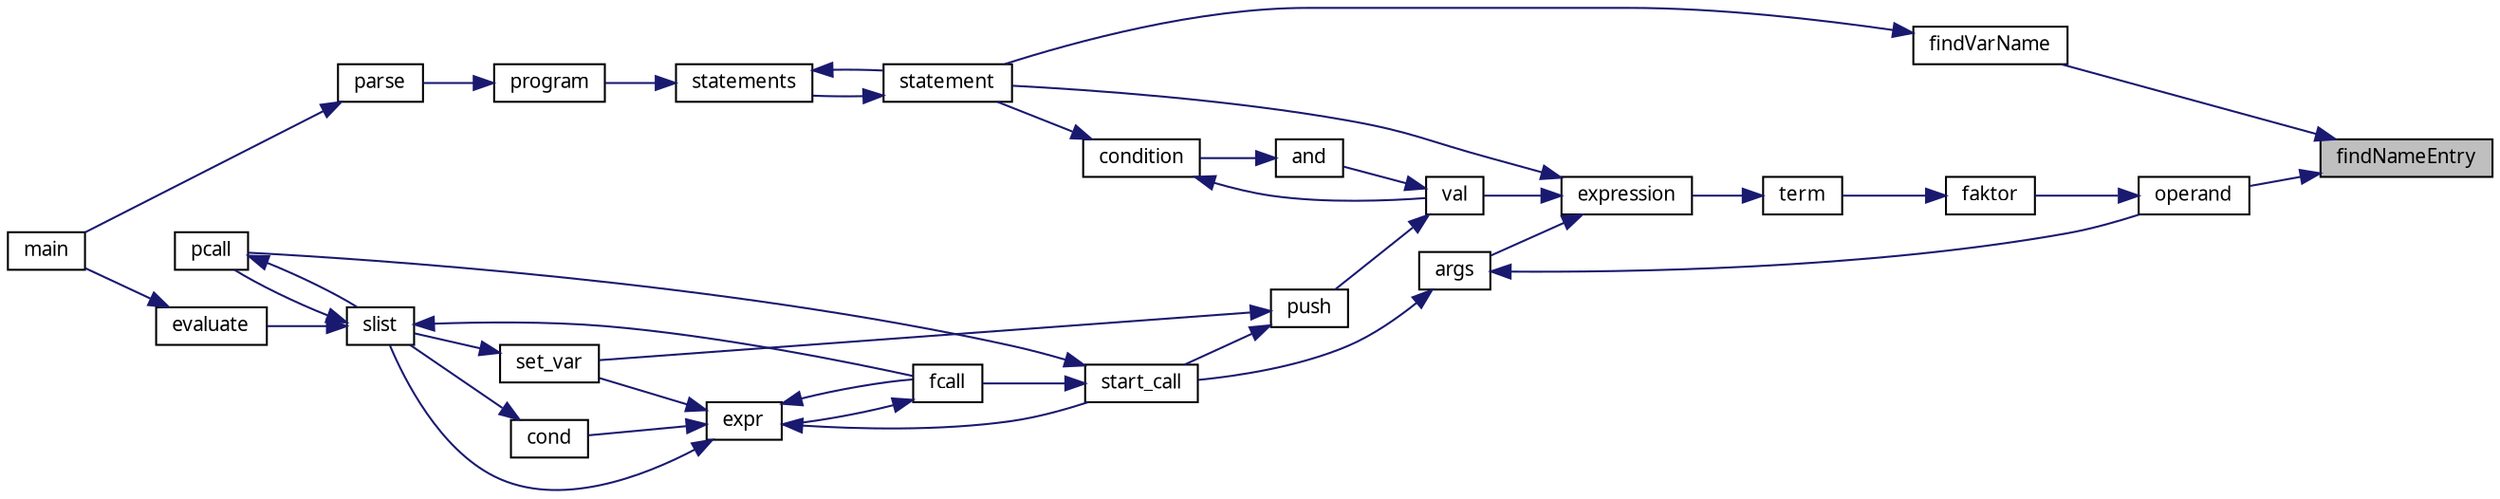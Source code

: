 digraph "findNameEntry"
{
 // LATEX_PDF_SIZE
  edge [fontname="LiberationSans-Regular.ttf",fontsize="10",labelfontname="LiberationSans-Regular.ttf",labelfontsize="10"];
  node [fontname="LiberationSans-Regular.ttf",fontsize="10",shape=record];
  rankdir="RL";
  Node1 [label="findNameEntry",height=0.2,width=0.4,color="black", fillcolor="grey75", style="filled", fontcolor="black",tooltip=" "];
  Node1 -> Node2 [dir="back",color="midnightblue",fontsize="10",style="solid",fontname="LiberationSans-Regular.ttf"];
  Node2 [label="findVarName",height=0.2,width=0.4,color="black", fillcolor="white", style="filled",URL="$parse_8c.html#a9e0fdb2c5bb35742441bd56faf228870",tooltip=" "];
  Node2 -> Node3 [dir="back",color="midnightblue",fontsize="10",style="solid",fontname="LiberationSans-Regular.ttf"];
  Node3 [label="statement",height=0.2,width=0.4,color="black", fillcolor="white", style="filled",URL="$parse_8c.html#a9e6d6b84363b9a09819543e0e7c6cec5",tooltip=" "];
  Node3 -> Node4 [dir="back",color="midnightblue",fontsize="10",style="solid",fontname="LiberationSans-Regular.ttf"];
  Node4 [label="statements",height=0.2,width=0.4,color="black", fillcolor="white", style="filled",URL="$parse_8c.html#ada9012541773d9eeb63c4a4824786280",tooltip=" "];
  Node4 -> Node5 [dir="back",color="midnightblue",fontsize="10",style="solid",fontname="LiberationSans-Regular.ttf"];
  Node5 [label="program",height=0.2,width=0.4,color="black", fillcolor="white", style="filled",URL="$parse_8c.html#ab260874fc41b7e3057c449f2058e1d03",tooltip=" "];
  Node5 -> Node6 [dir="back",color="midnightblue",fontsize="10",style="solid",fontname="LiberationSans-Regular.ttf"];
  Node6 [label="parse",height=0.2,width=0.4,color="black", fillcolor="white", style="filled",URL="$parse_8c.html#a7bdf8bcb618f165019eb852b26fc6982",tooltip="Hauptfunktion des Parser."];
  Node6 -> Node7 [dir="back",color="midnightblue",fontsize="10",style="solid",fontname="LiberationSans-Regular.ttf"];
  Node7 [label="main",height=0.2,width=0.4,color="black", fillcolor="white", style="filled",URL="$main_8c.html#ac0f2228420376f4db7e1274f2b41667c",tooltip=" "];
  Node4 -> Node3 [dir="back",color="midnightblue",fontsize="10",style="solid",fontname="LiberationSans-Regular.ttf"];
  Node1 -> Node8 [dir="back",color="midnightblue",fontsize="10",style="solid",fontname="LiberationSans-Regular.ttf"];
  Node8 [label="operand",height=0.2,width=0.4,color="black", fillcolor="white", style="filled",URL="$parse_8c.html#ab9515122dd01b9c3bf6934505b9d6106",tooltip=" "];
  Node8 -> Node9 [dir="back",color="midnightblue",fontsize="10",style="solid",fontname="LiberationSans-Regular.ttf"];
  Node9 [label="faktor",height=0.2,width=0.4,color="black", fillcolor="white", style="filled",URL="$parse_8c.html#a340afd1a010d6fc6a7d4ed1f4cd0abbf",tooltip=" "];
  Node9 -> Node10 [dir="back",color="midnightblue",fontsize="10",style="solid",fontname="LiberationSans-Regular.ttf"];
  Node10 [label="term",height=0.2,width=0.4,color="black", fillcolor="white", style="filled",URL="$parse_8c.html#a8455fef910204ded541f8f1aa43f2a69",tooltip="Parsen von Termen."];
  Node10 -> Node11 [dir="back",color="midnightblue",fontsize="10",style="solid",fontname="LiberationSans-Regular.ttf"];
  Node11 [label="expression",height=0.2,width=0.4,color="black", fillcolor="white", style="filled",URL="$parse_8c.html#ae1b73fa9a679f12f99603a8e036f29a1",tooltip=" "];
  Node11 -> Node12 [dir="back",color="midnightblue",fontsize="10",style="solid",fontname="LiberationSans-Regular.ttf"];
  Node12 [label="args",height=0.2,width=0.4,color="black", fillcolor="white", style="filled",URL="$parse_8c.html#a2163d6cb4e700c66c35600edcc97aee7",tooltip=" "];
  Node12 -> Node8 [dir="back",color="midnightblue",fontsize="10",style="solid",fontname="LiberationSans-Regular.ttf"];
  Node12 -> Node13 [dir="back",color="midnightblue",fontsize="10",style="solid",fontname="LiberationSans-Regular.ttf"];
  Node13 [label="start_call",height=0.2,width=0.4,color="black", fillcolor="white", style="filled",URL="$eval_8c.html#aae26c99fcd5b82d115189b1122f5d0a0",tooltip=" "];
  Node13 -> Node14 [dir="back",color="midnightblue",fontsize="10",style="solid",fontname="LiberationSans-Regular.ttf"];
  Node14 [label="fcall",height=0.2,width=0.4,color="black", fillcolor="white", style="filled",URL="$eval_8c.html#ac7678808a3b57ca1539a03201cec88be",tooltip=" "];
  Node14 -> Node15 [dir="back",color="midnightblue",fontsize="10",style="solid",fontname="LiberationSans-Regular.ttf"];
  Node15 [label="expr",height=0.2,width=0.4,color="black", fillcolor="white", style="filled",URL="$eval_8c.html#a5d44ae5aa9326005cd76588b7724e2ac",tooltip=" "];
  Node15 -> Node16 [dir="back",color="midnightblue",fontsize="10",style="solid",fontname="LiberationSans-Regular.ttf"];
  Node16 [label="cond",height=0.2,width=0.4,color="black", fillcolor="white", style="filled",URL="$eval_8c.html#a7255fc522dbc6c7f45f35843550b05b4",tooltip=" "];
  Node16 -> Node17 [dir="back",color="midnightblue",fontsize="10",style="solid",fontname="LiberationSans-Regular.ttf"];
  Node17 [label="slist",height=0.2,width=0.4,color="black", fillcolor="white", style="filled",URL="$eval_8c.html#a7fe074caebef01ff0146927c0532f3cc",tooltip=" "];
  Node17 -> Node18 [dir="back",color="midnightblue",fontsize="10",style="solid",fontname="LiberationSans-Regular.ttf"];
  Node18 [label="evaluate",height=0.2,width=0.4,color="black", fillcolor="white", style="filled",URL="$eval_8c.html#a33c097f69f3e7ad2b6d18a5cd45edfd3",tooltip=" "];
  Node18 -> Node7 [dir="back",color="midnightblue",fontsize="10",style="solid",fontname="LiberationSans-Regular.ttf"];
  Node17 -> Node14 [dir="back",color="midnightblue",fontsize="10",style="solid",fontname="LiberationSans-Regular.ttf"];
  Node17 -> Node19 [dir="back",color="midnightblue",fontsize="10",style="solid",fontname="LiberationSans-Regular.ttf"];
  Node19 [label="pcall",height=0.2,width=0.4,color="black", fillcolor="white", style="filled",URL="$eval_8c.html#a1207df5be5fcfe8e47e9c54abadbed96",tooltip=" "];
  Node19 -> Node17 [dir="back",color="midnightblue",fontsize="10",style="solid",fontname="LiberationSans-Regular.ttf"];
  Node15 -> Node14 [dir="back",color="midnightblue",fontsize="10",style="solid",fontname="LiberationSans-Regular.ttf"];
  Node15 -> Node20 [dir="back",color="midnightblue",fontsize="10",style="solid",fontname="LiberationSans-Regular.ttf"];
  Node20 [label="set_var",height=0.2,width=0.4,color="black", fillcolor="white", style="filled",URL="$eval_8c.html#a711e3a83547cbf5cda6e8cc7f6ffc0c4",tooltip=" "];
  Node20 -> Node17 [dir="back",color="midnightblue",fontsize="10",style="solid",fontname="LiberationSans-Regular.ttf"];
  Node15 -> Node17 [dir="back",color="midnightblue",fontsize="10",style="solid",fontname="LiberationSans-Regular.ttf"];
  Node15 -> Node13 [dir="back",color="midnightblue",fontsize="10",style="solid",fontname="LiberationSans-Regular.ttf"];
  Node13 -> Node19 [dir="back",color="midnightblue",fontsize="10",style="solid",fontname="LiberationSans-Regular.ttf"];
  Node11 -> Node3 [dir="back",color="midnightblue",fontsize="10",style="solid",fontname="LiberationSans-Regular.ttf"];
  Node11 -> Node21 [dir="back",color="midnightblue",fontsize="10",style="solid",fontname="LiberationSans-Regular.ttf"];
  Node21 [label="val",height=0.2,width=0.4,color="black", fillcolor="white", style="filled",URL="$parse_8c.html#af308eab887b87fb8f14d8df1dcddad3d",tooltip=" "];
  Node21 -> Node22 [dir="back",color="midnightblue",fontsize="10",style="solid",fontname="LiberationSans-Regular.ttf"];
  Node22 [label="and",height=0.2,width=0.4,color="black", fillcolor="white", style="filled",URL="$parse_8c.html#a486115f3279c9a99d32888aa9b4122e3",tooltip=" "];
  Node22 -> Node23 [dir="back",color="midnightblue",fontsize="10",style="solid",fontname="LiberationSans-Regular.ttf"];
  Node23 [label="condition",height=0.2,width=0.4,color="black", fillcolor="white", style="filled",URL="$parse_8c.html#a953fce1ce73d9322eec5ab8d8927cca4",tooltip=" "];
  Node23 -> Node3 [dir="back",color="midnightblue",fontsize="10",style="solid",fontname="LiberationSans-Regular.ttf"];
  Node23 -> Node21 [dir="back",color="midnightblue",fontsize="10",style="solid",fontname="LiberationSans-Regular.ttf"];
  Node21 -> Node24 [dir="back",color="midnightblue",fontsize="10",style="solid",fontname="LiberationSans-Regular.ttf"];
  Node24 [label="push",height=0.2,width=0.4,color="black", fillcolor="white", style="filled",URL="$eval_8c.html#a21616ef7b9f6694d3ba523226213755e",tooltip=" "];
  Node24 -> Node20 [dir="back",color="midnightblue",fontsize="10",style="solid",fontname="LiberationSans-Regular.ttf"];
  Node24 -> Node13 [dir="back",color="midnightblue",fontsize="10",style="solid",fontname="LiberationSans-Regular.ttf"];
}
